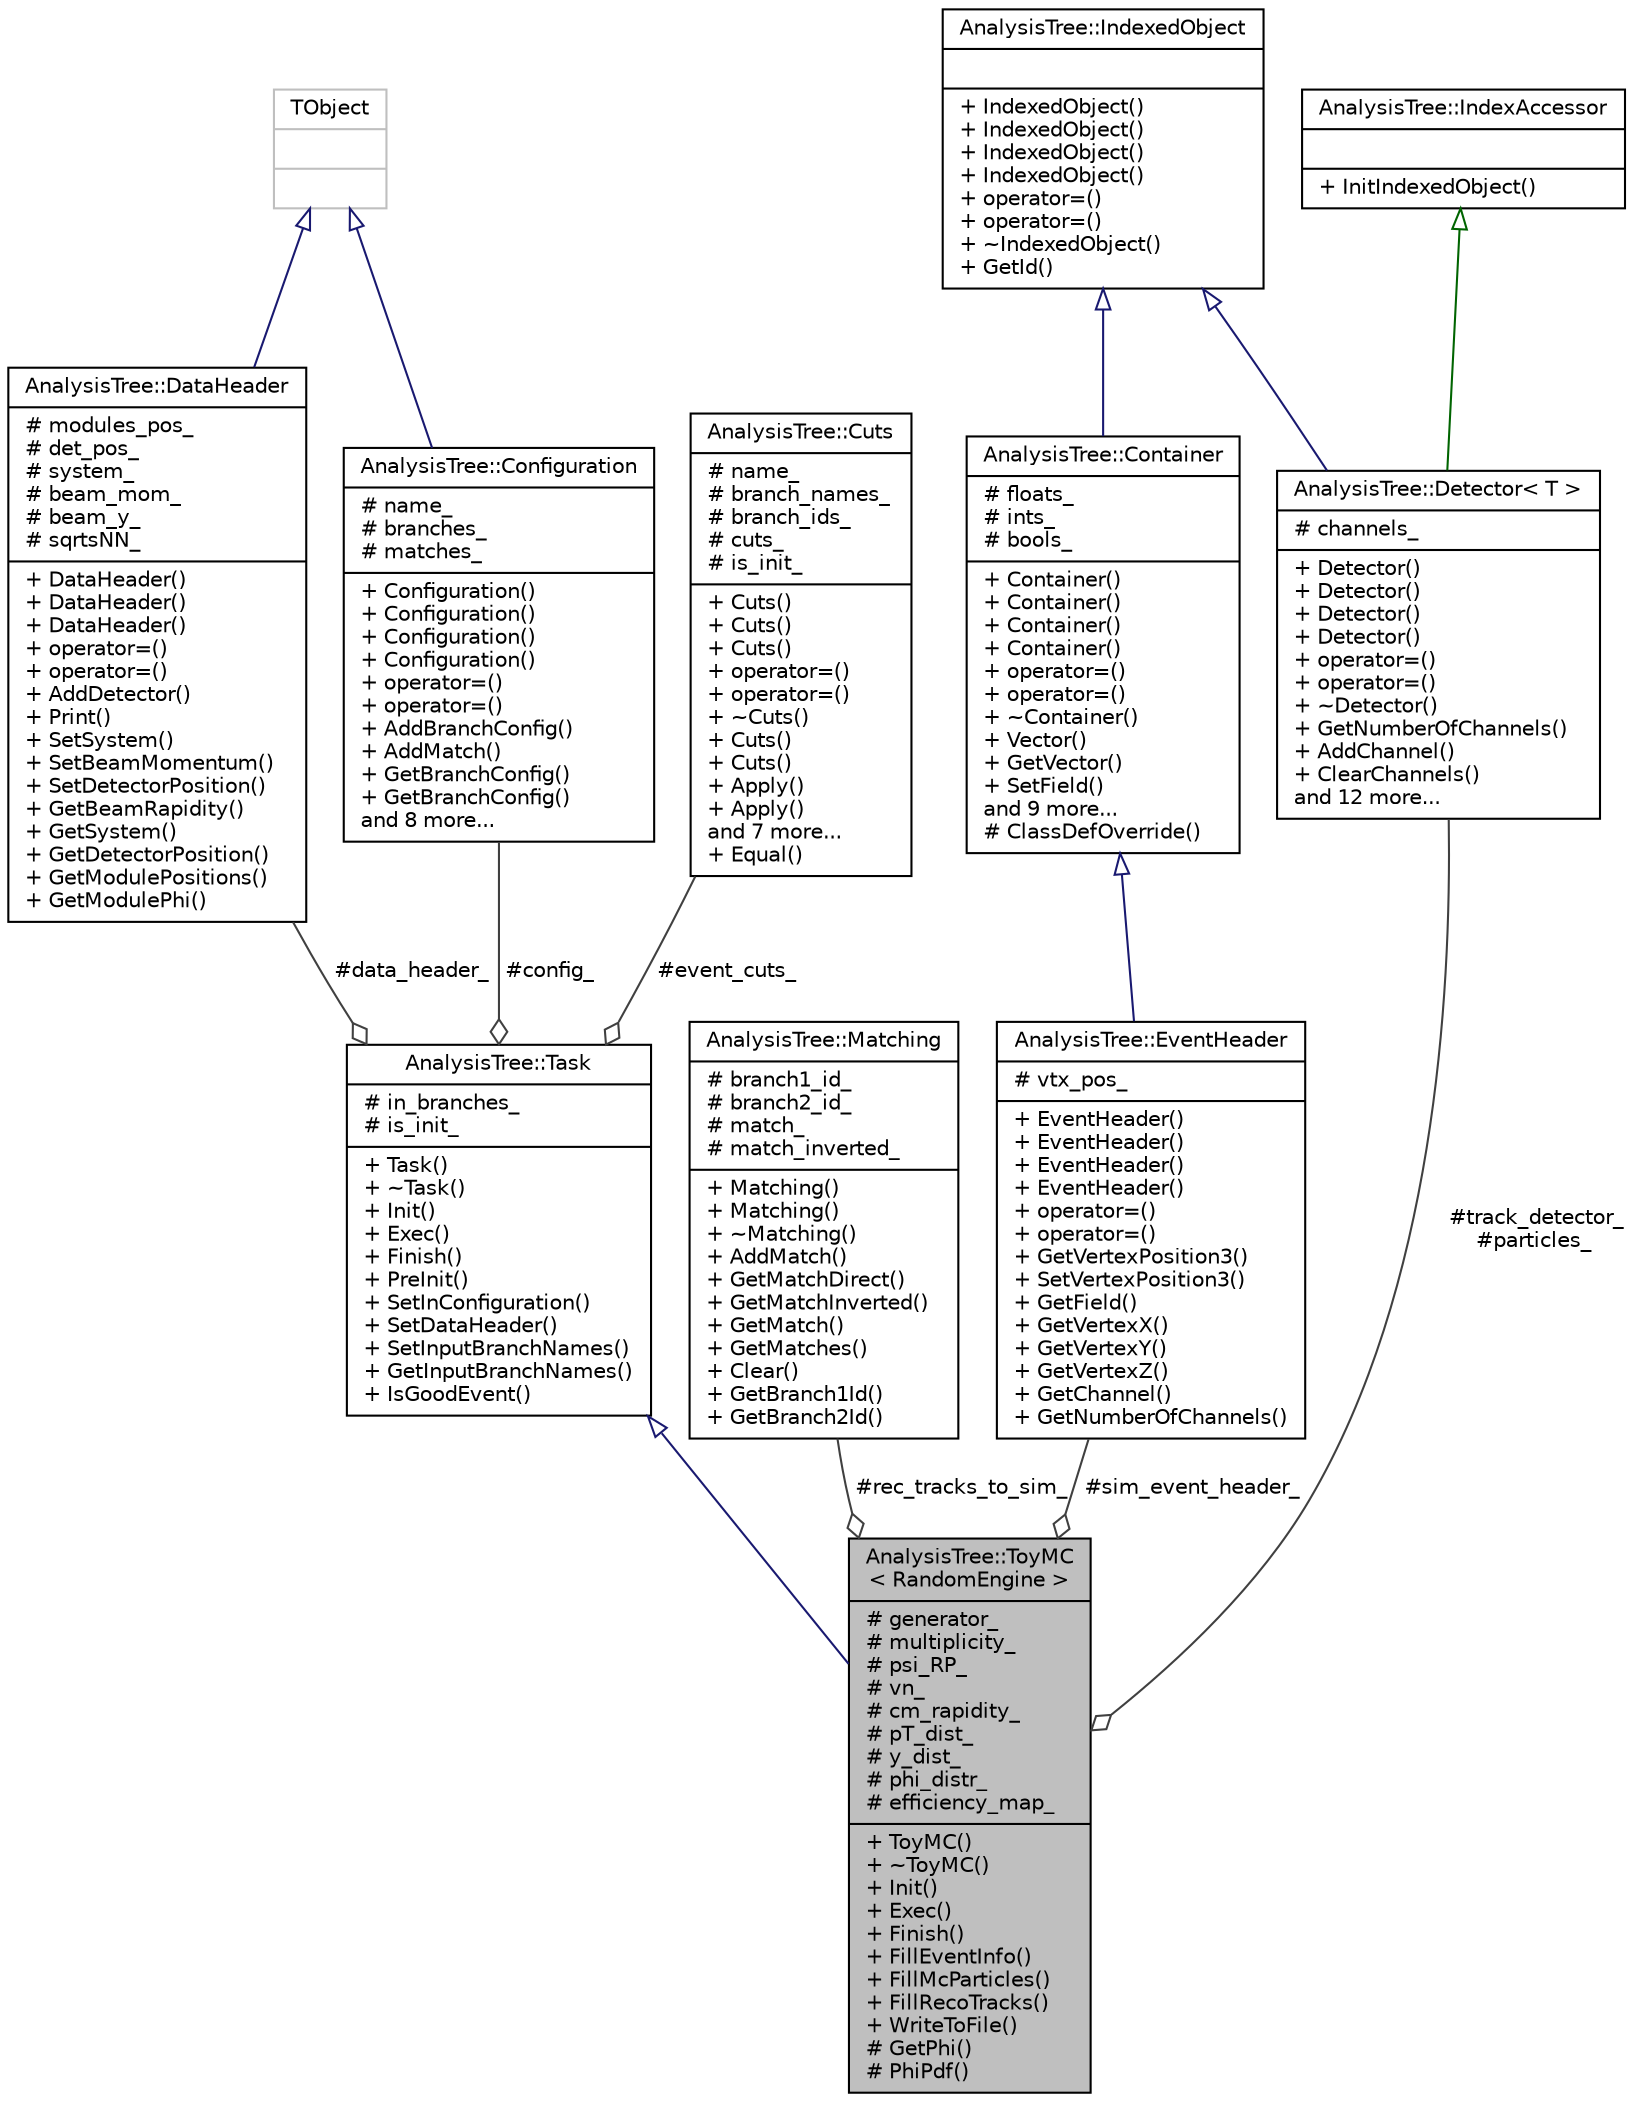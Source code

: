 digraph "AnalysisTree::ToyMC&lt; RandomEngine &gt;"
{
  edge [fontname="Helvetica",fontsize="10",labelfontname="Helvetica",labelfontsize="10"];
  node [fontname="Helvetica",fontsize="10",shape=record];
  Node1 [label="{AnalysisTree::ToyMC\l\< RandomEngine \>\n|# generator_\l# multiplicity_\l# psi_RP_\l# vn_\l# cm_rapidity_\l# pT_dist_\l# y_dist_\l# phi_distr_\l# efficiency_map_\l|+ ToyMC()\l+ ~ToyMC()\l+ Init()\l+ Exec()\l+ Finish()\l+ FillEventInfo()\l+ FillMcParticles()\l+ FillRecoTracks()\l+ WriteToFile()\l# GetPhi()\l# PhiPdf()\l}",height=0.2,width=0.4,color="black", fillcolor="grey75", style="filled", fontcolor="black"];
  Node2 -> Node1 [dir="back",color="midnightblue",fontsize="10",style="solid",arrowtail="onormal",fontname="Helvetica"];
  Node2 [label="{AnalysisTree::Task\n|# in_branches_\l# is_init_\l|+ Task()\l+ ~Task()\l+ Init()\l+ Exec()\l+ Finish()\l+ PreInit()\l+ SetInConfiguration()\l+ SetDataHeader()\l+ SetInputBranchNames()\l+ GetInputBranchNames()\l+ IsGoodEvent()\l}",height=0.2,width=0.4,color="black", fillcolor="white", style="filled",URL="$d8/dcf/classAnalysisTree_1_1Task.html"];
  Node3 -> Node2 [color="grey25",fontsize="10",style="solid",label=" #config_" ,arrowhead="odiamond",fontname="Helvetica"];
  Node3 [label="{AnalysisTree::Configuration\n|# name_\l# branches_\l# matches_\l|+ Configuration()\l+ Configuration()\l+ Configuration()\l+ Configuration()\l+ operator=()\l+ operator=()\l+ AddBranchConfig()\l+ AddMatch()\l+ GetBranchConfig()\l+ GetBranchConfig()\land 8 more...\l}",height=0.2,width=0.4,color="black", fillcolor="white", style="filled",URL="$d8/dee/classAnalysisTree_1_1Configuration.html"];
  Node4 -> Node3 [dir="back",color="midnightblue",fontsize="10",style="solid",arrowtail="onormal",fontname="Helvetica"];
  Node4 [label="{TObject\n||}",height=0.2,width=0.4,color="grey75", fillcolor="white", style="filled"];
  Node5 -> Node2 [color="grey25",fontsize="10",style="solid",label=" #data_header_" ,arrowhead="odiamond",fontname="Helvetica"];
  Node5 [label="{AnalysisTree::DataHeader\n|# modules_pos_\l# det_pos_\l# system_\l# beam_mom_\l# beam_y_\l# sqrtsNN_\l|+ DataHeader()\l+ DataHeader()\l+ DataHeader()\l+ operator=()\l+ operator=()\l+ AddDetector()\l+ Print()\l+ SetSystem()\l+ SetBeamMomentum()\l+ SetDetectorPosition()\l+ GetBeamRapidity()\l+ GetSystem()\l+ GetDetectorPosition()\l+ GetModulePositions()\l+ GetModulePhi()\l}",height=0.2,width=0.4,color="black", fillcolor="white", style="filled",URL="$d8/d77/classAnalysisTree_1_1DataHeader.html"];
  Node4 -> Node5 [dir="back",color="midnightblue",fontsize="10",style="solid",arrowtail="onormal",fontname="Helvetica"];
  Node6 -> Node2 [color="grey25",fontsize="10",style="solid",label=" #event_cuts_" ,arrowhead="odiamond",fontname="Helvetica"];
  Node6 [label="{AnalysisTree::Cuts\n|# name_\l# branch_names_\l# branch_ids_\l# cuts_\l# is_init_\l|+ Cuts()\l+ Cuts()\l+ Cuts()\l+ operator=()\l+ operator=()\l+ ~Cuts()\l+ Cuts()\l+ Cuts()\l+ Apply()\l+ Apply()\land 7 more...\l+ Equal()\l}",height=0.2,width=0.4,color="black", fillcolor="white", style="filled",URL="$d5/dce/classAnalysisTree_1_1Cuts.html",tooltip="Cuts holds list of SimpleCuts and provides Apply function which subsequently applies cuts..."];
  Node7 -> Node1 [color="grey25",fontsize="10",style="solid",label=" #rec_tracks_to_sim_" ,arrowhead="odiamond",fontname="Helvetica"];
  Node7 [label="{AnalysisTree::Matching\n|# branch1_id_\l# branch2_id_\l# match_\l# match_inverted_\l|+ Matching()\l+ Matching()\l+ ~Matching()\l+ AddMatch()\l+ GetMatchDirect()\l+ GetMatchInverted()\l+ GetMatch()\l+ GetMatches()\l+ Clear()\l+ GetBranch1Id()\l+ GetBranch2Id()\l}",height=0.2,width=0.4,color="black", fillcolor="white", style="filled",URL="$d8/d42/classAnalysisTree_1_1Matching.html"];
  Node8 -> Node1 [color="grey25",fontsize="10",style="solid",label=" #track_detector_\n#particles_" ,arrowhead="odiamond",fontname="Helvetica"];
  Node8 [label="{AnalysisTree::Detector\< T \>\n|# channels_\l|+ Detector()\l+ Detector()\l+ Detector()\l+ Detector()\l+ operator=()\l+ operator=()\l+ ~Detector()\l+ GetNumberOfChannels()\l+ AddChannel()\l+ ClearChannels()\land 12 more...\l}",height=0.2,width=0.4,color="black", fillcolor="white", style="filled",URL="$d4/da7/classAnalysisTree_1_1Detector.html"];
  Node9 -> Node8 [dir="back",color="midnightblue",fontsize="10",style="solid",arrowtail="onormal",fontname="Helvetica"];
  Node9 [label="{AnalysisTree::IndexedObject\n||+ IndexedObject()\l+ IndexedObject()\l+ IndexedObject()\l+ IndexedObject()\l+ operator=()\l+ operator=()\l+ ~IndexedObject()\l+ GetId()\l}",height=0.2,width=0.4,color="black", fillcolor="white", style="filled",URL="$df/dee/classAnalysisTree_1_1IndexedObject.html"];
  Node10 -> Node8 [dir="back",color="darkgreen",fontsize="10",style="solid",arrowtail="onormal",fontname="Helvetica"];
  Node10 [label="{AnalysisTree::IndexAccessor\n||+ InitIndexedObject()\l}",height=0.2,width=0.4,color="black", fillcolor="white", style="filled",URL="$d4/da2/classAnalysisTree_1_1IndexAccessor.html"];
  Node11 -> Node1 [color="grey25",fontsize="10",style="solid",label=" #sim_event_header_" ,arrowhead="odiamond",fontname="Helvetica"];
  Node11 [label="{AnalysisTree::EventHeader\n|# vtx_pos_\l|+ EventHeader()\l+ EventHeader()\l+ EventHeader()\l+ EventHeader()\l+ operator=()\l+ operator=()\l+ GetVertexPosition3()\l+ SetVertexPosition3()\l+ GetField()\l+ GetVertexX()\l+ GetVertexY()\l+ GetVertexZ()\l+ GetChannel()\l+ GetNumberOfChannels()\l}",height=0.2,width=0.4,color="black", fillcolor="white", style="filled",URL="$d8/dd1/classAnalysisTree_1_1EventHeader.html"];
  Node12 -> Node11 [dir="back",color="midnightblue",fontsize="10",style="solid",arrowtail="onormal",fontname="Helvetica"];
  Node12 [label="{AnalysisTree::Container\n|# floats_\l# ints_\l# bools_\l|+ Container()\l+ Container()\l+ Container()\l+ Container()\l+ operator=()\l+ operator=()\l+ ~Container()\l+ Vector()\l+ GetVector()\l+ SetField()\land 9 more...\l# ClassDefOverride()\l}",height=0.2,width=0.4,color="black", fillcolor="white", style="filled",URL="$d2/d0f/classAnalysisTree_1_1Container.html",tooltip="A class to store any number of integers, floats and bools. "];
  Node9 -> Node12 [dir="back",color="midnightblue",fontsize="10",style="solid",arrowtail="onormal",fontname="Helvetica"];
}
